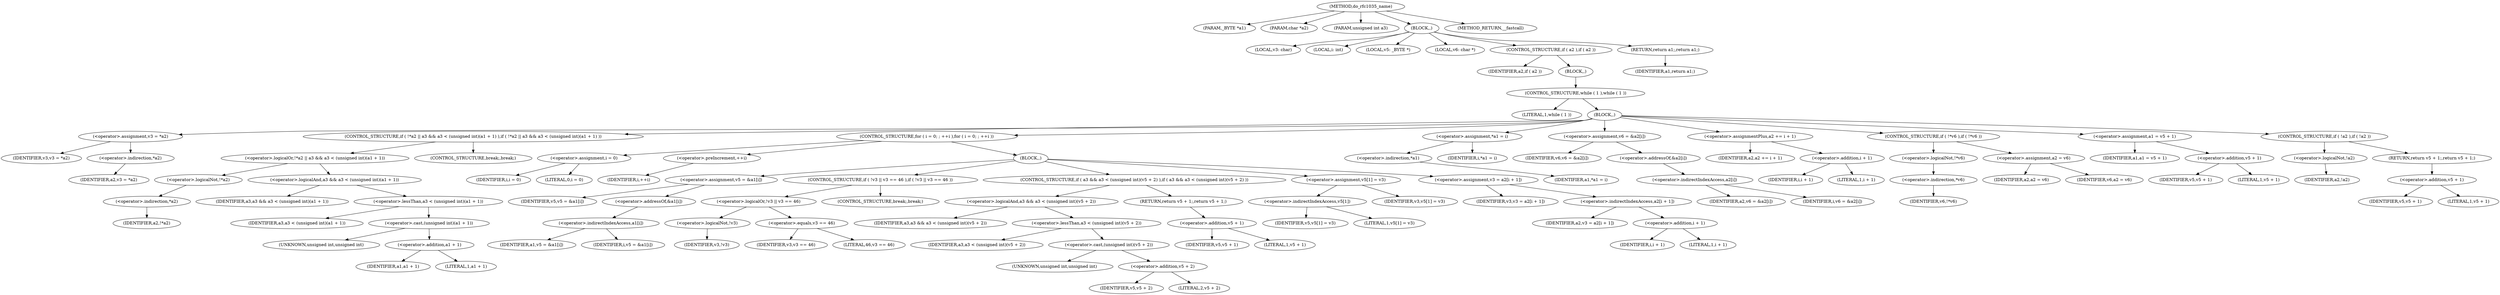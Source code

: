 digraph do_rfc1035_name {  
"1000105" [label = "(METHOD,do_rfc1035_name)" ]
"1000106" [label = "(PARAM,_BYTE *a1)" ]
"1000107" [label = "(PARAM,char *a2)" ]
"1000108" [label = "(PARAM,unsigned int a3)" ]
"1000109" [label = "(BLOCK,,)" ]
"1000110" [label = "(LOCAL,v3: char)" ]
"1000111" [label = "(LOCAL,i: int)" ]
"1000112" [label = "(LOCAL,v5: _BYTE *)" ]
"1000113" [label = "(LOCAL,v6: char *)" ]
"1000114" [label = "(CONTROL_STRUCTURE,if ( a2 ),if ( a2 ))" ]
"1000115" [label = "(IDENTIFIER,a2,if ( a2 ))" ]
"1000116" [label = "(BLOCK,,)" ]
"1000117" [label = "(CONTROL_STRUCTURE,while ( 1 ),while ( 1 ))" ]
"1000118" [label = "(LITERAL,1,while ( 1 ))" ]
"1000119" [label = "(BLOCK,,)" ]
"1000120" [label = "(<operator>.assignment,v3 = *a2)" ]
"1000121" [label = "(IDENTIFIER,v3,v3 = *a2)" ]
"1000122" [label = "(<operator>.indirection,*a2)" ]
"1000123" [label = "(IDENTIFIER,a2,v3 = *a2)" ]
"1000124" [label = "(CONTROL_STRUCTURE,if ( !*a2 || a3 && a3 < (unsigned int)(a1 + 1) ),if ( !*a2 || a3 && a3 < (unsigned int)(a1 + 1) ))" ]
"1000125" [label = "(<operator>.logicalOr,!*a2 || a3 && a3 < (unsigned int)(a1 + 1))" ]
"1000126" [label = "(<operator>.logicalNot,!*a2)" ]
"1000127" [label = "(<operator>.indirection,*a2)" ]
"1000128" [label = "(IDENTIFIER,a2,!*a2)" ]
"1000129" [label = "(<operator>.logicalAnd,a3 && a3 < (unsigned int)(a1 + 1))" ]
"1000130" [label = "(IDENTIFIER,a3,a3 && a3 < (unsigned int)(a1 + 1))" ]
"1000131" [label = "(<operator>.lessThan,a3 < (unsigned int)(a1 + 1))" ]
"1000132" [label = "(IDENTIFIER,a3,a3 < (unsigned int)(a1 + 1))" ]
"1000133" [label = "(<operator>.cast,(unsigned int)(a1 + 1))" ]
"1000134" [label = "(UNKNOWN,unsigned int,unsigned int)" ]
"1000135" [label = "(<operator>.addition,a1 + 1)" ]
"1000136" [label = "(IDENTIFIER,a1,a1 + 1)" ]
"1000137" [label = "(LITERAL,1,a1 + 1)" ]
"1000138" [label = "(CONTROL_STRUCTURE,break;,break;)" ]
"1000139" [label = "(CONTROL_STRUCTURE,for ( i = 0; ; ++i ),for ( i = 0; ; ++i ))" ]
"1000140" [label = "(<operator>.assignment,i = 0)" ]
"1000141" [label = "(IDENTIFIER,i,i = 0)" ]
"1000142" [label = "(LITERAL,0,i = 0)" ]
"1000143" [label = "(<operator>.preIncrement,++i)" ]
"1000144" [label = "(IDENTIFIER,i,++i)" ]
"1000145" [label = "(BLOCK,,)" ]
"1000146" [label = "(<operator>.assignment,v5 = &a1[i])" ]
"1000147" [label = "(IDENTIFIER,v5,v5 = &a1[i])" ]
"1000148" [label = "(<operator>.addressOf,&a1[i])" ]
"1000149" [label = "(<operator>.indirectIndexAccess,a1[i])" ]
"1000150" [label = "(IDENTIFIER,a1,v5 = &a1[i])" ]
"1000151" [label = "(IDENTIFIER,i,v5 = &a1[i])" ]
"1000152" [label = "(CONTROL_STRUCTURE,if ( !v3 || v3 == 46 ),if ( !v3 || v3 == 46 ))" ]
"1000153" [label = "(<operator>.logicalOr,!v3 || v3 == 46)" ]
"1000154" [label = "(<operator>.logicalNot,!v3)" ]
"1000155" [label = "(IDENTIFIER,v3,!v3)" ]
"1000156" [label = "(<operator>.equals,v3 == 46)" ]
"1000157" [label = "(IDENTIFIER,v3,v3 == 46)" ]
"1000158" [label = "(LITERAL,46,v3 == 46)" ]
"1000159" [label = "(CONTROL_STRUCTURE,break;,break;)" ]
"1000160" [label = "(CONTROL_STRUCTURE,if ( a3 && a3 < (unsigned int)(v5 + 2) ),if ( a3 && a3 < (unsigned int)(v5 + 2) ))" ]
"1000161" [label = "(<operator>.logicalAnd,a3 && a3 < (unsigned int)(v5 + 2))" ]
"1000162" [label = "(IDENTIFIER,a3,a3 && a3 < (unsigned int)(v5 + 2))" ]
"1000163" [label = "(<operator>.lessThan,a3 < (unsigned int)(v5 + 2))" ]
"1000164" [label = "(IDENTIFIER,a3,a3 < (unsigned int)(v5 + 2))" ]
"1000165" [label = "(<operator>.cast,(unsigned int)(v5 + 2))" ]
"1000166" [label = "(UNKNOWN,unsigned int,unsigned int)" ]
"1000167" [label = "(<operator>.addition,v5 + 2)" ]
"1000168" [label = "(IDENTIFIER,v5,v5 + 2)" ]
"1000169" [label = "(LITERAL,2,v5 + 2)" ]
"1000170" [label = "(RETURN,return v5 + 1;,return v5 + 1;)" ]
"1000171" [label = "(<operator>.addition,v5 + 1)" ]
"1000172" [label = "(IDENTIFIER,v5,v5 + 1)" ]
"1000173" [label = "(LITERAL,1,v5 + 1)" ]
"1000174" [label = "(<operator>.assignment,v5[1] = v3)" ]
"1000175" [label = "(<operator>.indirectIndexAccess,v5[1])" ]
"1000176" [label = "(IDENTIFIER,v5,v5[1] = v3)" ]
"1000177" [label = "(LITERAL,1,v5[1] = v3)" ]
"1000178" [label = "(IDENTIFIER,v3,v5[1] = v3)" ]
"1000179" [label = "(<operator>.assignment,v3 = a2[i + 1])" ]
"1000180" [label = "(IDENTIFIER,v3,v3 = a2[i + 1])" ]
"1000181" [label = "(<operator>.indirectIndexAccess,a2[i + 1])" ]
"1000182" [label = "(IDENTIFIER,a2,v3 = a2[i + 1])" ]
"1000183" [label = "(<operator>.addition,i + 1)" ]
"1000184" [label = "(IDENTIFIER,i,i + 1)" ]
"1000185" [label = "(LITERAL,1,i + 1)" ]
"1000186" [label = "(<operator>.assignment,*a1 = i)" ]
"1000187" [label = "(<operator>.indirection,*a1)" ]
"1000188" [label = "(IDENTIFIER,a1,*a1 = i)" ]
"1000189" [label = "(IDENTIFIER,i,*a1 = i)" ]
"1000190" [label = "(<operator>.assignment,v6 = &a2[i])" ]
"1000191" [label = "(IDENTIFIER,v6,v6 = &a2[i])" ]
"1000192" [label = "(<operator>.addressOf,&a2[i])" ]
"1000193" [label = "(<operator>.indirectIndexAccess,a2[i])" ]
"1000194" [label = "(IDENTIFIER,a2,v6 = &a2[i])" ]
"1000195" [label = "(IDENTIFIER,i,v6 = &a2[i])" ]
"1000196" [label = "(<operator>.assignmentPlus,a2 += i + 1)" ]
"1000197" [label = "(IDENTIFIER,a2,a2 += i + 1)" ]
"1000198" [label = "(<operator>.addition,i + 1)" ]
"1000199" [label = "(IDENTIFIER,i,i + 1)" ]
"1000200" [label = "(LITERAL,1,i + 1)" ]
"1000201" [label = "(CONTROL_STRUCTURE,if ( !*v6 ),if ( !*v6 ))" ]
"1000202" [label = "(<operator>.logicalNot,!*v6)" ]
"1000203" [label = "(<operator>.indirection,*v6)" ]
"1000204" [label = "(IDENTIFIER,v6,!*v6)" ]
"1000205" [label = "(<operator>.assignment,a2 = v6)" ]
"1000206" [label = "(IDENTIFIER,a2,a2 = v6)" ]
"1000207" [label = "(IDENTIFIER,v6,a2 = v6)" ]
"1000208" [label = "(<operator>.assignment,a1 = v5 + 1)" ]
"1000209" [label = "(IDENTIFIER,a1,a1 = v5 + 1)" ]
"1000210" [label = "(<operator>.addition,v5 + 1)" ]
"1000211" [label = "(IDENTIFIER,v5,v5 + 1)" ]
"1000212" [label = "(LITERAL,1,v5 + 1)" ]
"1000213" [label = "(CONTROL_STRUCTURE,if ( !a2 ),if ( !a2 ))" ]
"1000214" [label = "(<operator>.logicalNot,!a2)" ]
"1000215" [label = "(IDENTIFIER,a2,!a2)" ]
"1000216" [label = "(RETURN,return v5 + 1;,return v5 + 1;)" ]
"1000217" [label = "(<operator>.addition,v5 + 1)" ]
"1000218" [label = "(IDENTIFIER,v5,v5 + 1)" ]
"1000219" [label = "(LITERAL,1,v5 + 1)" ]
"1000220" [label = "(RETURN,return a1;,return a1;)" ]
"1000221" [label = "(IDENTIFIER,a1,return a1;)" ]
"1000222" [label = "(METHOD_RETURN,__fastcall)" ]
  "1000105" -> "1000106" 
  "1000105" -> "1000107" 
  "1000105" -> "1000108" 
  "1000105" -> "1000109" 
  "1000105" -> "1000222" 
  "1000109" -> "1000110" 
  "1000109" -> "1000111" 
  "1000109" -> "1000112" 
  "1000109" -> "1000113" 
  "1000109" -> "1000114" 
  "1000109" -> "1000220" 
  "1000114" -> "1000115" 
  "1000114" -> "1000116" 
  "1000116" -> "1000117" 
  "1000117" -> "1000118" 
  "1000117" -> "1000119" 
  "1000119" -> "1000120" 
  "1000119" -> "1000124" 
  "1000119" -> "1000139" 
  "1000119" -> "1000186" 
  "1000119" -> "1000190" 
  "1000119" -> "1000196" 
  "1000119" -> "1000201" 
  "1000119" -> "1000208" 
  "1000119" -> "1000213" 
  "1000120" -> "1000121" 
  "1000120" -> "1000122" 
  "1000122" -> "1000123" 
  "1000124" -> "1000125" 
  "1000124" -> "1000138" 
  "1000125" -> "1000126" 
  "1000125" -> "1000129" 
  "1000126" -> "1000127" 
  "1000127" -> "1000128" 
  "1000129" -> "1000130" 
  "1000129" -> "1000131" 
  "1000131" -> "1000132" 
  "1000131" -> "1000133" 
  "1000133" -> "1000134" 
  "1000133" -> "1000135" 
  "1000135" -> "1000136" 
  "1000135" -> "1000137" 
  "1000139" -> "1000140" 
  "1000139" -> "1000143" 
  "1000139" -> "1000145" 
  "1000140" -> "1000141" 
  "1000140" -> "1000142" 
  "1000143" -> "1000144" 
  "1000145" -> "1000146" 
  "1000145" -> "1000152" 
  "1000145" -> "1000160" 
  "1000145" -> "1000174" 
  "1000145" -> "1000179" 
  "1000146" -> "1000147" 
  "1000146" -> "1000148" 
  "1000148" -> "1000149" 
  "1000149" -> "1000150" 
  "1000149" -> "1000151" 
  "1000152" -> "1000153" 
  "1000152" -> "1000159" 
  "1000153" -> "1000154" 
  "1000153" -> "1000156" 
  "1000154" -> "1000155" 
  "1000156" -> "1000157" 
  "1000156" -> "1000158" 
  "1000160" -> "1000161" 
  "1000160" -> "1000170" 
  "1000161" -> "1000162" 
  "1000161" -> "1000163" 
  "1000163" -> "1000164" 
  "1000163" -> "1000165" 
  "1000165" -> "1000166" 
  "1000165" -> "1000167" 
  "1000167" -> "1000168" 
  "1000167" -> "1000169" 
  "1000170" -> "1000171" 
  "1000171" -> "1000172" 
  "1000171" -> "1000173" 
  "1000174" -> "1000175" 
  "1000174" -> "1000178" 
  "1000175" -> "1000176" 
  "1000175" -> "1000177" 
  "1000179" -> "1000180" 
  "1000179" -> "1000181" 
  "1000181" -> "1000182" 
  "1000181" -> "1000183" 
  "1000183" -> "1000184" 
  "1000183" -> "1000185" 
  "1000186" -> "1000187" 
  "1000186" -> "1000189" 
  "1000187" -> "1000188" 
  "1000190" -> "1000191" 
  "1000190" -> "1000192" 
  "1000192" -> "1000193" 
  "1000193" -> "1000194" 
  "1000193" -> "1000195" 
  "1000196" -> "1000197" 
  "1000196" -> "1000198" 
  "1000198" -> "1000199" 
  "1000198" -> "1000200" 
  "1000201" -> "1000202" 
  "1000201" -> "1000205" 
  "1000202" -> "1000203" 
  "1000203" -> "1000204" 
  "1000205" -> "1000206" 
  "1000205" -> "1000207" 
  "1000208" -> "1000209" 
  "1000208" -> "1000210" 
  "1000210" -> "1000211" 
  "1000210" -> "1000212" 
  "1000213" -> "1000214" 
  "1000213" -> "1000216" 
  "1000214" -> "1000215" 
  "1000216" -> "1000217" 
  "1000217" -> "1000218" 
  "1000217" -> "1000219" 
  "1000220" -> "1000221" 
}
